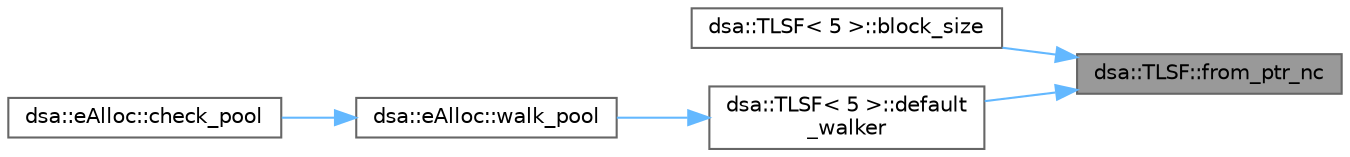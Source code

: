 digraph "dsa::TLSF::from_ptr_nc"
{
 // LATEX_PDF_SIZE
  bgcolor="transparent";
  edge [fontname=Helvetica,fontsize=10,labelfontname=Helvetica,labelfontsize=10];
  node [fontname=Helvetica,fontsize=10,shape=box,height=0.2,width=0.4];
  rankdir="RL";
  Node1 [id="Node000001",label="dsa::TLSF::from_ptr_nc",height=0.2,width=0.4,color="gray40", fillcolor="grey60", style="filled", fontcolor="black",tooltip=" "];
  Node1 -> Node2 [id="edge1_Node000001_Node000002",dir="back",color="steelblue1",style="solid",tooltip=" "];
  Node2 [id="Node000002",label="dsa::TLSF\< 5 \>::block_size",height=0.2,width=0.4,color="grey40", fillcolor="white", style="filled",URL="$classdsa_1_1_t_l_s_f.html#aee18af47433b4624c23364b9a0e6ad6d",tooltip=" "];
  Node1 -> Node3 [id="edge2_Node000001_Node000003",dir="back",color="steelblue1",style="solid",tooltip=" "];
  Node3 [id="Node000003",label="dsa::TLSF\< 5 \>::default\l_walker",height=0.2,width=0.4,color="grey40", fillcolor="white", style="filled",URL="$classdsa_1_1_t_l_s_f.html#af06d06e73cb9a3a3a4c48e2016ab5dc4",tooltip=" "];
  Node3 -> Node4 [id="edge3_Node000003_Node000004",dir="back",color="steelblue1",style="solid",tooltip=" "];
  Node4 [id="Node000004",label="dsa::eAlloc::walk_pool",height=0.2,width=0.4,color="grey40", fillcolor="white", style="filled",URL="$classdsa_1_1e_alloc.html#a799fb29ed4b5e3d4ab9a69cef933576a",tooltip="Walks through the blocks in a pool with a specified walker function."];
  Node4 -> Node5 [id="edge4_Node000004_Node000005",dir="back",color="steelblue1",style="solid",tooltip=" "];
  Node5 [id="Node000005",label="dsa::eAlloc::check_pool",height=0.2,width=0.4,color="grey40", fillcolor="white", style="filled",URL="$classdsa_1_1e_alloc.html#a90897aee2f774c0dd1d4267465394cb5",tooltip="Checks the integrity of a specific memory pool."];
}
